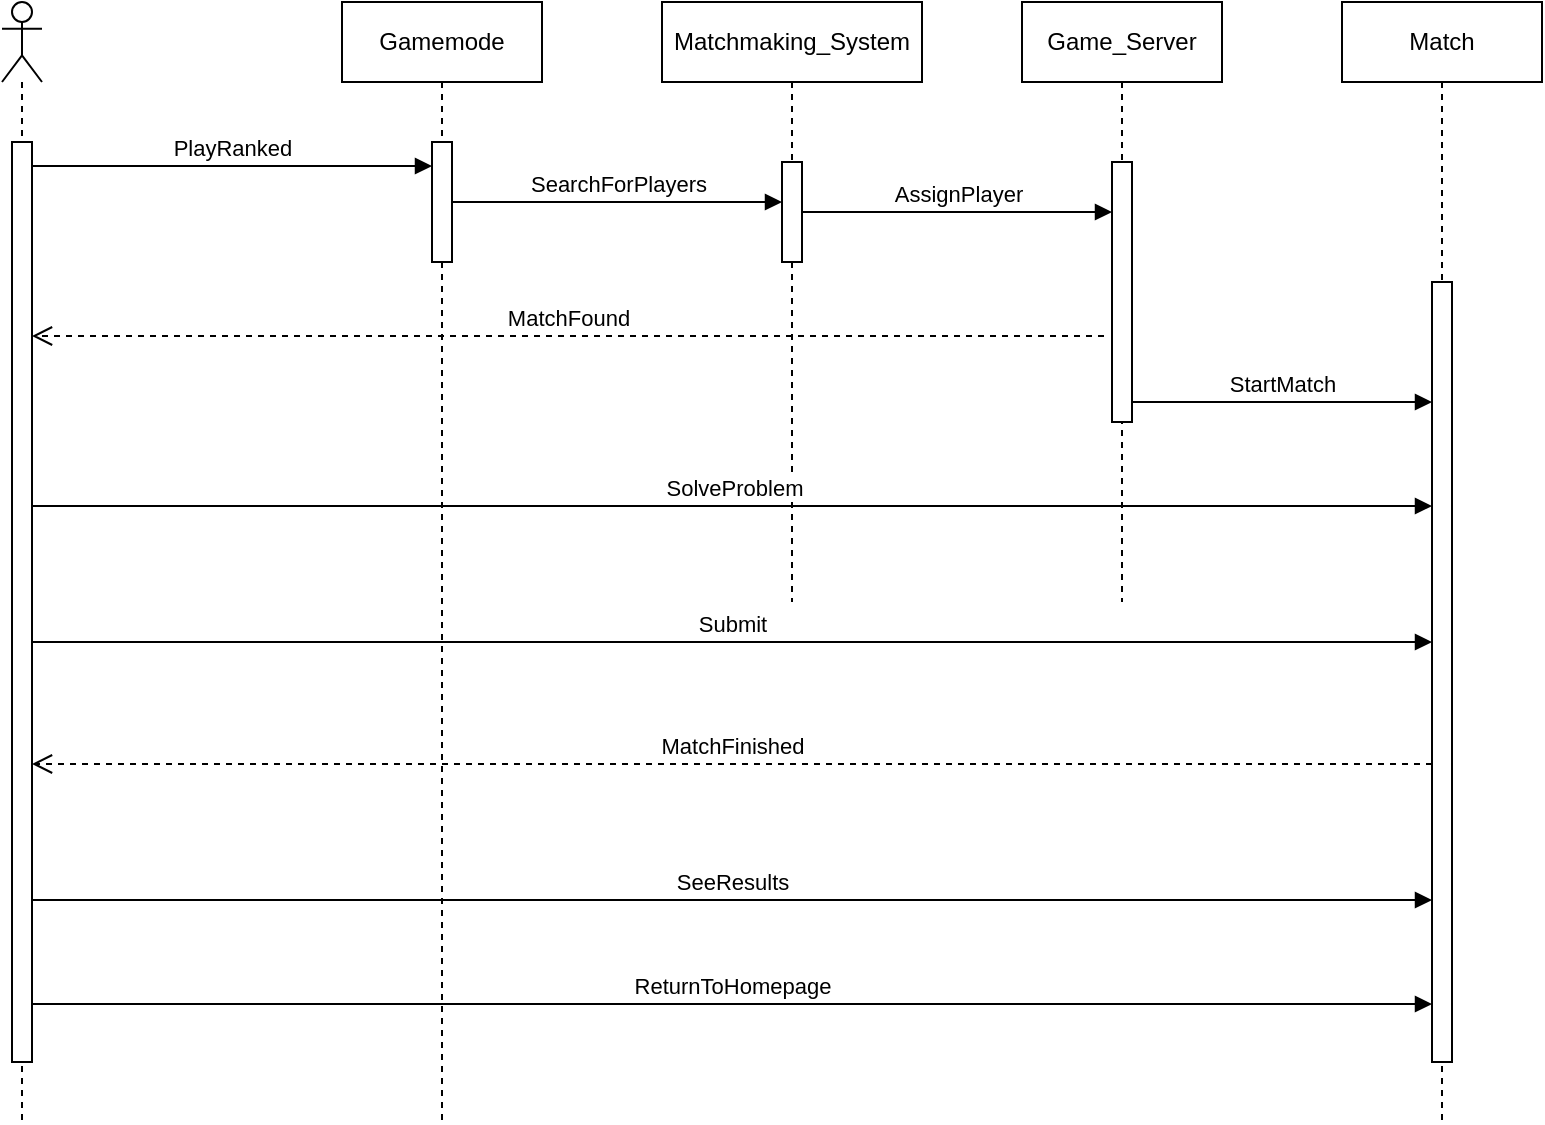 <mxfile version="23.1.1" type="device">
  <diagram name="Page-1" id="2YBvvXClWsGukQMizWep">
    <mxGraphModel dx="1050" dy="557" grid="1" gridSize="10" guides="1" tooltips="1" connect="1" arrows="1" fold="1" page="1" pageScale="1" pageWidth="850" pageHeight="1100" math="0" shadow="0">
      <root>
        <mxCell id="0" />
        <mxCell id="1" parent="0" />
        <mxCell id="s5DVa0kg4pO_z1ZphEwm-1" value="" style="shape=umlLifeline;perimeter=lifelinePerimeter;whiteSpace=wrap;html=1;container=1;dropTarget=0;collapsible=0;recursiveResize=0;outlineConnect=0;portConstraint=eastwest;newEdgeStyle={&quot;curved&quot;:0,&quot;rounded&quot;:0};participant=umlActor;" vertex="1" parent="1">
          <mxGeometry x="50" y="80" width="20" height="560" as="geometry" />
        </mxCell>
        <mxCell id="s5DVa0kg4pO_z1ZphEwm-2" value="" style="html=1;points=[[0,0,0,0,5],[0,1,0,0,-5],[1,0,0,0,5],[1,1,0,0,-5]];perimeter=orthogonalPerimeter;outlineConnect=0;targetShapes=umlLifeline;portConstraint=eastwest;newEdgeStyle={&quot;curved&quot;:0,&quot;rounded&quot;:0};" vertex="1" parent="s5DVa0kg4pO_z1ZphEwm-1">
          <mxGeometry x="5" y="70" width="10" height="460" as="geometry" />
        </mxCell>
        <mxCell id="s5DVa0kg4pO_z1ZphEwm-4" value="Gamemode" style="shape=umlLifeline;perimeter=lifelinePerimeter;whiteSpace=wrap;html=1;container=1;dropTarget=0;collapsible=0;recursiveResize=0;outlineConnect=0;portConstraint=eastwest;newEdgeStyle={&quot;curved&quot;:0,&quot;rounded&quot;:0};" vertex="1" parent="1">
          <mxGeometry x="220" y="80" width="100" height="560" as="geometry" />
        </mxCell>
        <mxCell id="s5DVa0kg4pO_z1ZphEwm-5" value="" style="html=1;points=[[0,0,0,0,5],[0,1,0,0,-5],[1,0,0,0,5],[1,1,0,0,-5]];perimeter=orthogonalPerimeter;outlineConnect=0;targetShapes=umlLifeline;portConstraint=eastwest;newEdgeStyle={&quot;curved&quot;:0,&quot;rounded&quot;:0};" vertex="1" parent="s5DVa0kg4pO_z1ZphEwm-4">
          <mxGeometry x="45" y="70" width="10" height="60" as="geometry" />
        </mxCell>
        <mxCell id="s5DVa0kg4pO_z1ZphEwm-6" value="PlayRanked" style="html=1;verticalAlign=bottom;endArrow=block;curved=0;rounded=0;" edge="1" parent="1">
          <mxGeometry width="80" relative="1" as="geometry">
            <mxPoint x="65" y="162" as="sourcePoint" />
            <mxPoint x="265" y="162" as="targetPoint" />
          </mxGeometry>
        </mxCell>
        <mxCell id="s5DVa0kg4pO_z1ZphEwm-7" value="Matchmaking_System" style="shape=umlLifeline;perimeter=lifelinePerimeter;whiteSpace=wrap;html=1;container=1;dropTarget=0;collapsible=0;recursiveResize=0;outlineConnect=0;portConstraint=eastwest;newEdgeStyle={&quot;curved&quot;:0,&quot;rounded&quot;:0};" vertex="1" parent="1">
          <mxGeometry x="380" y="80" width="130" height="300" as="geometry" />
        </mxCell>
        <mxCell id="s5DVa0kg4pO_z1ZphEwm-8" value="" style="html=1;points=[[0,0,0,0,5],[0,1,0,0,-5],[1,0,0,0,5],[1,1,0,0,-5]];perimeter=orthogonalPerimeter;outlineConnect=0;targetShapes=umlLifeline;portConstraint=eastwest;newEdgeStyle={&quot;curved&quot;:0,&quot;rounded&quot;:0};" vertex="1" parent="s5DVa0kg4pO_z1ZphEwm-7">
          <mxGeometry x="60" y="80" width="10" height="50" as="geometry" />
        </mxCell>
        <mxCell id="s5DVa0kg4pO_z1ZphEwm-9" value="SearchForPlayers" style="html=1;verticalAlign=bottom;endArrow=block;curved=0;rounded=0;" edge="1" parent="1" source="s5DVa0kg4pO_z1ZphEwm-5" target="s5DVa0kg4pO_z1ZphEwm-8">
          <mxGeometry width="80" relative="1" as="geometry">
            <mxPoint x="310" y="180" as="sourcePoint" />
            <mxPoint x="390" y="180" as="targetPoint" />
          </mxGeometry>
        </mxCell>
        <mxCell id="s5DVa0kg4pO_z1ZphEwm-10" value="Game_Server" style="shape=umlLifeline;perimeter=lifelinePerimeter;whiteSpace=wrap;html=1;container=1;dropTarget=0;collapsible=0;recursiveResize=0;outlineConnect=0;portConstraint=eastwest;newEdgeStyle={&quot;curved&quot;:0,&quot;rounded&quot;:0};" vertex="1" parent="1">
          <mxGeometry x="560" y="80" width="100" height="300" as="geometry" />
        </mxCell>
        <mxCell id="s5DVa0kg4pO_z1ZphEwm-11" value="" style="html=1;points=[[0,0,0,0,5],[0,1,0,0,-5],[1,0,0,0,5],[1,1,0,0,-5]];perimeter=orthogonalPerimeter;outlineConnect=0;targetShapes=umlLifeline;portConstraint=eastwest;newEdgeStyle={&quot;curved&quot;:0,&quot;rounded&quot;:0};" vertex="1" parent="s5DVa0kg4pO_z1ZphEwm-10">
          <mxGeometry x="45" y="80" width="10" height="130" as="geometry" />
        </mxCell>
        <mxCell id="s5DVa0kg4pO_z1ZphEwm-12" value="AssignPlayer" style="html=1;verticalAlign=bottom;endArrow=block;curved=0;rounded=0;" edge="1" parent="1" source="s5DVa0kg4pO_z1ZphEwm-8" target="s5DVa0kg4pO_z1ZphEwm-11">
          <mxGeometry width="80" relative="1" as="geometry">
            <mxPoint x="490" y="180" as="sourcePoint" />
            <mxPoint x="570" y="180" as="targetPoint" />
          </mxGeometry>
        </mxCell>
        <mxCell id="s5DVa0kg4pO_z1ZphEwm-13" value="MatchFound" style="html=1;verticalAlign=bottom;endArrow=open;dashed=1;endSize=8;curved=0;rounded=0;" edge="1" parent="1" target="s5DVa0kg4pO_z1ZphEwm-2">
          <mxGeometry relative="1" as="geometry">
            <mxPoint x="601" y="247" as="sourcePoint" />
            <mxPoint x="66" y="247" as="targetPoint" />
          </mxGeometry>
        </mxCell>
        <mxCell id="s5DVa0kg4pO_z1ZphEwm-14" value="Match" style="shape=umlLifeline;perimeter=lifelinePerimeter;whiteSpace=wrap;html=1;container=1;dropTarget=0;collapsible=0;recursiveResize=0;outlineConnect=0;portConstraint=eastwest;newEdgeStyle={&quot;curved&quot;:0,&quot;rounded&quot;:0};" vertex="1" parent="1">
          <mxGeometry x="720" y="80" width="100" height="560" as="geometry" />
        </mxCell>
        <mxCell id="s5DVa0kg4pO_z1ZphEwm-15" value="" style="html=1;points=[[0,0,0,0,5],[0,1,0,0,-5],[1,0,0,0,5],[1,1,0,0,-5]];perimeter=orthogonalPerimeter;outlineConnect=0;targetShapes=umlLifeline;portConstraint=eastwest;newEdgeStyle={&quot;curved&quot;:0,&quot;rounded&quot;:0};" vertex="1" parent="s5DVa0kg4pO_z1ZphEwm-14">
          <mxGeometry x="45" y="140" width="10" height="390" as="geometry" />
        </mxCell>
        <mxCell id="s5DVa0kg4pO_z1ZphEwm-16" value="StartMatch" style="html=1;verticalAlign=bottom;endArrow=block;curved=0;rounded=0;" edge="1" parent="1" target="s5DVa0kg4pO_z1ZphEwm-15">
          <mxGeometry width="80" relative="1" as="geometry">
            <mxPoint x="615" y="280" as="sourcePoint" />
            <mxPoint x="760" y="280" as="targetPoint" />
          </mxGeometry>
        </mxCell>
        <mxCell id="s5DVa0kg4pO_z1ZphEwm-17" value="SolveProblem" style="html=1;verticalAlign=bottom;endArrow=block;curved=0;rounded=0;" edge="1" parent="1">
          <mxGeometry width="80" relative="1" as="geometry">
            <mxPoint x="65.5" y="332" as="sourcePoint" />
            <mxPoint x="765" y="332" as="targetPoint" />
          </mxGeometry>
        </mxCell>
        <mxCell id="s5DVa0kg4pO_z1ZphEwm-19" value="Submit" style="html=1;verticalAlign=bottom;endArrow=block;curved=0;rounded=0;" edge="1" parent="1">
          <mxGeometry width="80" relative="1" as="geometry">
            <mxPoint x="65" y="400" as="sourcePoint" />
            <mxPoint x="765" y="400" as="targetPoint" />
          </mxGeometry>
        </mxCell>
        <mxCell id="s5DVa0kg4pO_z1ZphEwm-20" value="MatchFinished" style="html=1;verticalAlign=bottom;endArrow=open;dashed=1;endSize=8;curved=0;rounded=0;" edge="1" parent="1">
          <mxGeometry relative="1" as="geometry">
            <mxPoint x="765" y="461" as="sourcePoint" />
            <mxPoint x="65" y="461" as="targetPoint" />
          </mxGeometry>
        </mxCell>
        <mxCell id="s5DVa0kg4pO_z1ZphEwm-21" value="SeeResults" style="html=1;verticalAlign=bottom;endArrow=block;curved=0;rounded=0;" edge="1" parent="1">
          <mxGeometry width="80" relative="1" as="geometry">
            <mxPoint x="65" y="529" as="sourcePoint" />
            <mxPoint x="765" y="529" as="targetPoint" />
          </mxGeometry>
        </mxCell>
        <mxCell id="s5DVa0kg4pO_z1ZphEwm-22" value="ReturnToHomepage" style="html=1;verticalAlign=bottom;endArrow=block;curved=0;rounded=0;" edge="1" parent="1">
          <mxGeometry width="80" relative="1" as="geometry">
            <mxPoint x="65" y="581" as="sourcePoint" />
            <mxPoint x="765" y="581" as="targetPoint" />
          </mxGeometry>
        </mxCell>
      </root>
    </mxGraphModel>
  </diagram>
</mxfile>
